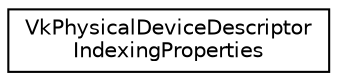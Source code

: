 digraph "Graphical Class Hierarchy"
{
 // LATEX_PDF_SIZE
  edge [fontname="Helvetica",fontsize="10",labelfontname="Helvetica",labelfontsize="10"];
  node [fontname="Helvetica",fontsize="10",shape=record];
  rankdir="LR";
  Node0 [label="VkPhysicalDeviceDescriptor\lIndexingProperties",height=0.2,width=0.4,color="black", fillcolor="white", style="filled",URL="$structVkPhysicalDeviceDescriptorIndexingProperties.html",tooltip=" "];
}
